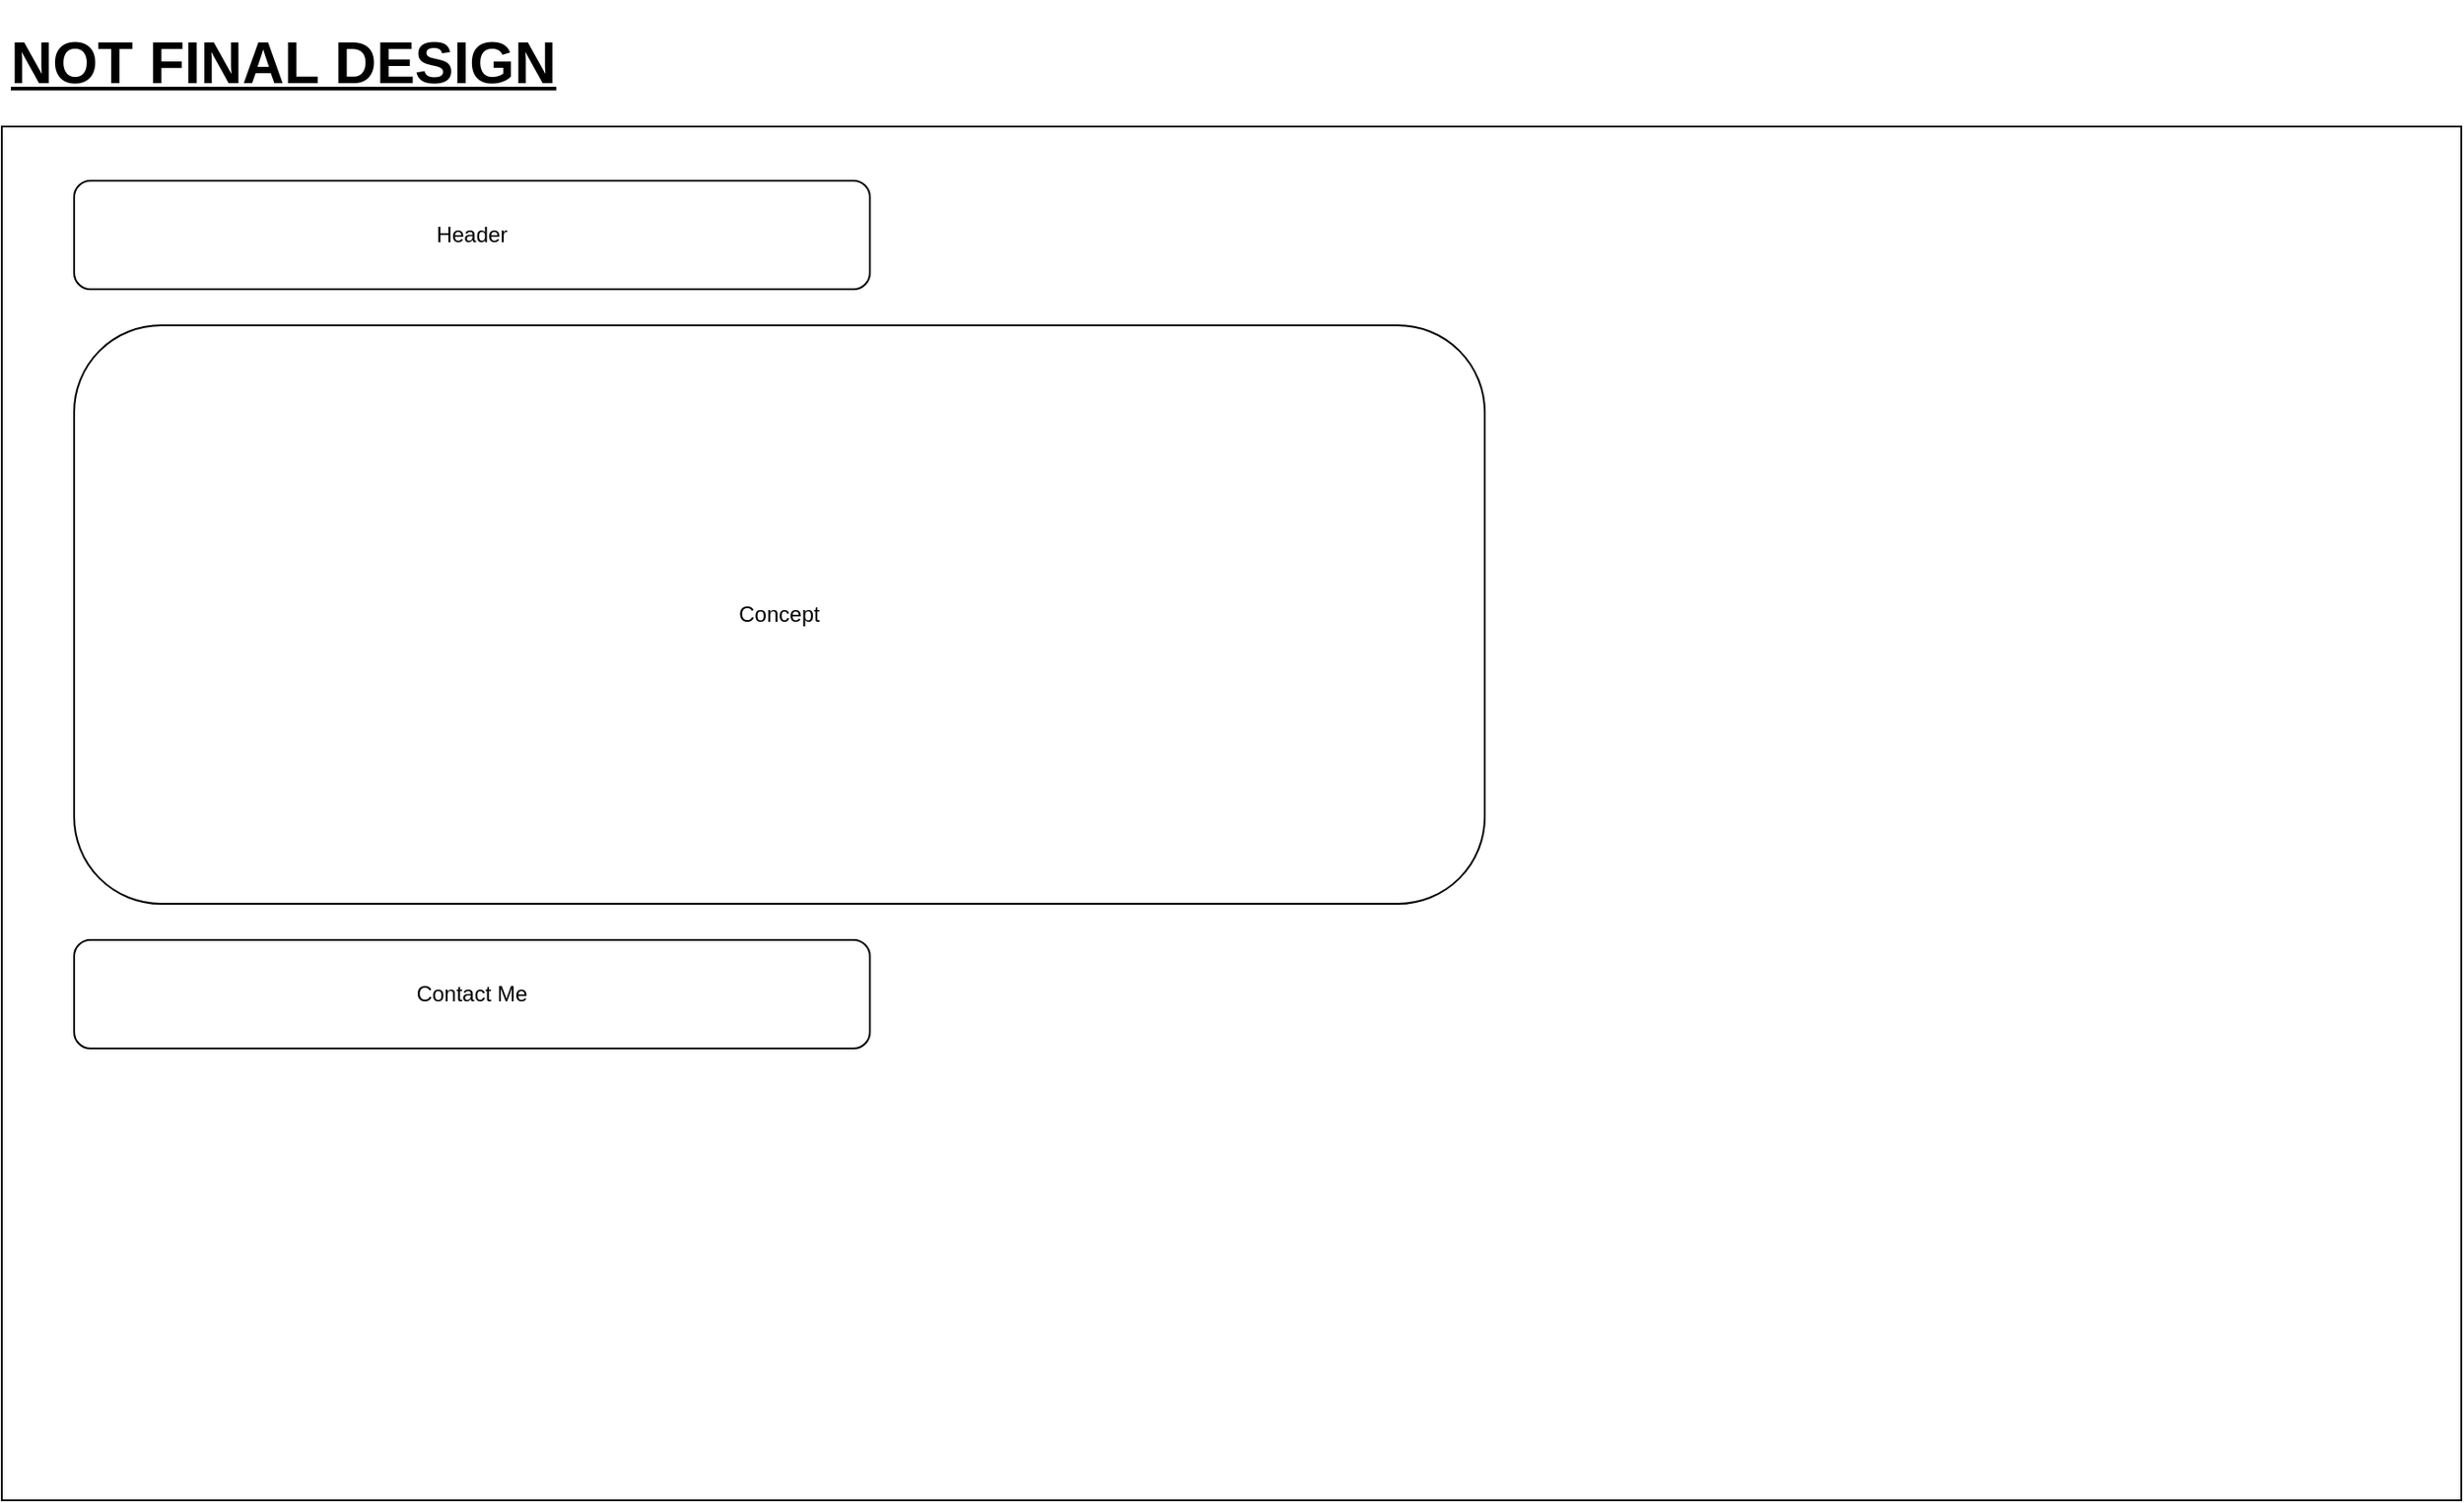 <mxfile version="20.3.0" type="device"><diagram id="797kG2ce5F9tXT0PTJVV" name="Page-1"><mxGraphModel dx="2062" dy="2317" grid="1" gridSize="10" guides="1" tooltips="1" connect="1" arrows="1" fold="1" page="1" pageScale="1" pageWidth="850" pageHeight="1100" math="0" shadow="0"><root><mxCell id="0"/><mxCell id="1" parent="0"/><mxCell id="a-MoG6LGB5-Ko63T_k3t-1" value="" style="rounded=0;whiteSpace=wrap;html=1;" parent="1" vertex="1"><mxGeometry x="40" y="40" width="1360" height="760" as="geometry"/></mxCell><mxCell id="a-MoG6LGB5-Ko63T_k3t-4" value="&lt;h1&gt;&lt;u&gt;&lt;font style=&quot;font-size: 32px;&quot;&gt;NOT FINAL DESIGN&lt;/font&gt;&lt;/u&gt;&lt;/h1&gt;" style="text;html=1;strokeColor=none;fillColor=none;spacing=5;spacingTop=-20;whiteSpace=wrap;overflow=hidden;rounded=0;" parent="1" vertex="1"><mxGeometry x="40" y="-20" width="360" height="40" as="geometry"/></mxCell><mxCell id="dDbBAH-eFgud0M6yZoTr-1" value="Header" style="rounded=1;whiteSpace=wrap;html=1;" vertex="1" parent="1"><mxGeometry x="80" y="70" width="440" height="60" as="geometry"/></mxCell><mxCell id="dDbBAH-eFgud0M6yZoTr-2" value="Concept" style="rounded=1;whiteSpace=wrap;html=1;" vertex="1" parent="1"><mxGeometry x="80" y="150" width="780" height="320" as="geometry"/></mxCell><mxCell id="dDbBAH-eFgud0M6yZoTr-4" value="Contact Me" style="rounded=1;whiteSpace=wrap;html=1;" vertex="1" parent="1"><mxGeometry x="80" y="490" width="440" height="60" as="geometry"/></mxCell></root></mxGraphModel></diagram></mxfile>